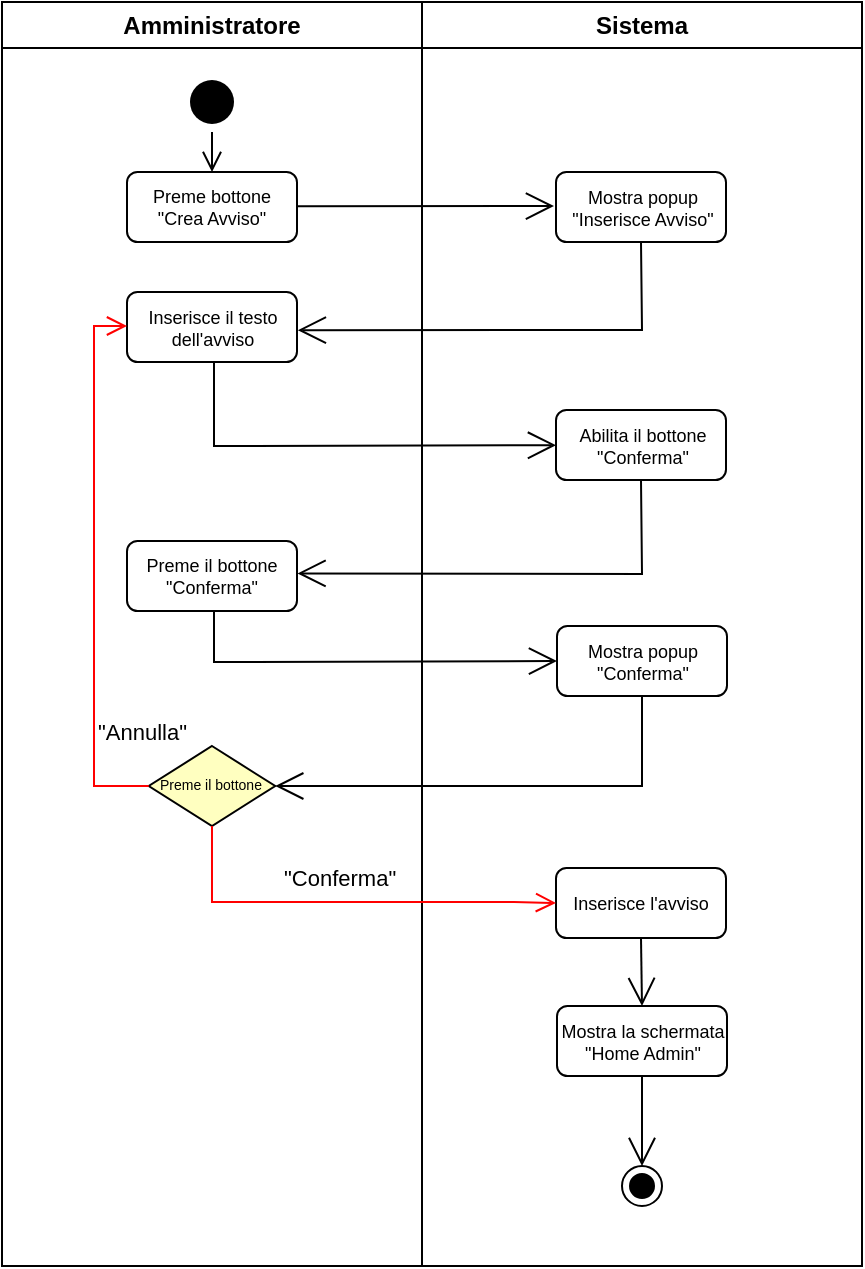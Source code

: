<mxfile version="20.7.4" type="github"><diagram name="Page-1" id="e7e014a7-5840-1c2e-5031-d8a46d1fe8dd"><mxGraphModel dx="1050" dy="541" grid="1" gridSize="10" guides="1" tooltips="1" connect="1" arrows="1" fold="1" page="1" pageScale="1" pageWidth="827" pageHeight="1169" background="none" math="0" shadow="0"><root><mxCell id="0"/><mxCell id="1" parent="0"/><mxCell id="2" value="Amministratore" style="swimlane;whiteSpace=wrap" parent="1" vertex="1"><mxGeometry x="199" y="269" width="210" height="632" as="geometry"/></mxCell><mxCell id="5" value="" style="ellipse;shape=startState;fillColor=#000000;strokeColor=none;" parent="2" vertex="1"><mxGeometry x="90" y="35" width="30" height="30" as="geometry"/></mxCell><mxCell id="6" value="" style="edgeStyle=elbowEdgeStyle;elbow=horizontal;verticalAlign=bottom;endArrow=open;endSize=8;strokeColor=#000000;endFill=1;rounded=0;exitX=0.5;exitY=1;exitDx=0;exitDy=0;entryX=0.5;entryY=0;entryDx=0;entryDy=0;" parent="2" source="5" target="7" edge="1"><mxGeometry x="-5" y="20" as="geometry"><mxPoint x="106" y="95" as="targetPoint"/><mxPoint x="100" y="235" as="sourcePoint"/><Array as="points"/><mxPoint x="-22" y="7" as="offset"/></mxGeometry></mxCell><mxCell id="7" value="Preme bottone &#10;&quot;Crea Avviso&quot;" style="strokeColor=#000000;fontSize=9;rounded=1;" parent="2" vertex="1"><mxGeometry x="62.5" y="85" width="85" height="35" as="geometry"/></mxCell><mxCell id="6g-HTM0S1k2ODJPTNiSh-11" value="Inserisce il testo dell'avviso" style="strokeColor=#000000;fontSize=9;rounded=1;whiteSpace=wrap;" parent="2" vertex="1"><mxGeometry x="62.5" y="145" width="85" height="35" as="geometry"/></mxCell><mxCell id="6g-HTM0S1k2ODJPTNiSh-17" value="Preme il bottone&#10;&quot;Conferma&quot;" style="strokeColor=#000000;fontSize=9;rounded=1;" parent="2" vertex="1"><mxGeometry x="62.5" y="269.5" width="85" height="35" as="geometry"/></mxCell><mxCell id="6g-HTM0S1k2ODJPTNiSh-40" value="Preme il bottone" style="rhombus;fillColor=#ffffc0;strokeColor=#000000;whiteSpace=wrap;spacing=0;fontSize=7;align=center;" parent="2" vertex="1"><mxGeometry x="73.37" y="372" width="63.25" height="40" as="geometry"/></mxCell><mxCell id="UzlWCXATm1WBqgjQzwxq-9" value="&lt;font style=&quot;font-size: 11px;&quot;&gt;&quot;Annulla&quot;&lt;br&gt;&lt;/font&gt;" style="edgeStyle=orthogonalEdgeStyle;html=1;align=left;verticalAlign=top;endArrow=open;endSize=8;strokeColor=#ff0000;rounded=0;labelBackgroundColor=none;fontSize=7;exitX=0;exitY=0.5;exitDx=0;exitDy=0;entryX=0;entryY=0.5;entryDx=0;entryDy=0;" parent="2" source="6g-HTM0S1k2ODJPTNiSh-40" target="6g-HTM0S1k2ODJPTNiSh-11" edge="1"><mxGeometry x="-0.509" relative="1" as="geometry"><mxPoint x="56" y="495" as="targetPoint"/><mxPoint x="26" y="545" as="sourcePoint"/><mxPoint as="offset"/><Array as="points"><mxPoint x="46" y="392"/><mxPoint x="46" y="162"/><mxPoint x="63" y="162"/></Array></mxGeometry></mxCell><mxCell id="3" value="Sistema" style="swimlane;whiteSpace=wrap;startSize=23;" parent="1" vertex="1"><mxGeometry x="409" y="269" width="220" height="632" as="geometry"/></mxCell><mxCell id="6g-HTM0S1k2ODJPTNiSh-7" value="" style="endArrow=open;endFill=1;endSize=12;html=1;rounded=0;fontSize=9;strokeWidth=1;" parent="3" edge="1"><mxGeometry width="160" relative="1" as="geometry"><mxPoint x="-62.5" y="102.08" as="sourcePoint"/><mxPoint x="66" y="102" as="targetPoint"/></mxGeometry></mxCell><mxCell id="6g-HTM0S1k2ODJPTNiSh-8" value="Mostra popup&lt;br&gt;&quot;Inserisce Avviso&quot;" style="html=1;fontSize=9;rounded=1;" parent="3" vertex="1"><mxGeometry x="67" y="85" width="85" height="35" as="geometry"/></mxCell><mxCell id="6g-HTM0S1k2ODJPTNiSh-15" value="Abilita il bottone&lt;br&gt;&quot;Conferma&quot;" style="html=1;fontSize=9;rounded=1;" parent="3" vertex="1"><mxGeometry x="67" y="204" width="85" height="35" as="geometry"/></mxCell><mxCell id="6g-HTM0S1k2ODJPTNiSh-18" value="" style="endArrow=open;endFill=1;endSize=12;html=1;rounded=0;fontSize=9;entryX=0;entryY=0.5;entryDx=0;entryDy=0;" parent="3" target="PfrHMh_Dn4pyisZu5Zgk-7" edge="1"><mxGeometry width="160" relative="1" as="geometry"><mxPoint x="-104" y="305" as="sourcePoint"/><mxPoint x="36" y="333" as="targetPoint"/><Array as="points"><mxPoint x="-104" y="330"/></Array></mxGeometry></mxCell><mxCell id="UzlWCXATm1WBqgjQzwxq-12" value="Mostra la schermata&lt;br&gt;&quot;Home Admin&quot;" style="html=1;fontSize=9;rounded=1;" parent="3" vertex="1"><mxGeometry x="67.5" y="502" width="85" height="35" as="geometry"/></mxCell><mxCell id="UzlWCXATm1WBqgjQzwxq-14" value="" style="ellipse;html=1;shape=endState;fillColor=#000000;strokeColor=#000000;" parent="3" vertex="1"><mxGeometry x="100" y="582" width="20" height="20" as="geometry"/></mxCell><mxCell id="UzlWCXATm1WBqgjQzwxq-13" value="" style="endArrow=open;endFill=1;endSize=12;html=1;rounded=0;exitX=0.5;exitY=1;exitDx=0;exitDy=0;" parent="3" source="UzlWCXATm1WBqgjQzwxq-12" target="UzlWCXATm1WBqgjQzwxq-14" edge="1"><mxGeometry width="160" relative="1" as="geometry"><mxPoint x="56" y="602" as="sourcePoint"/><mxPoint x="110" y="572" as="targetPoint"/></mxGeometry></mxCell><mxCell id="PfrHMh_Dn4pyisZu5Zgk-7" value="Mostra popup&lt;br&gt;&quot;Conferma&quot;" style="html=1;fontSize=9;rounded=1;" parent="3" vertex="1"><mxGeometry x="67.5" y="312" width="85" height="35" as="geometry"/></mxCell><mxCell id="PfrHMh_Dn4pyisZu5Zgk-19" value="Inserisce l'avviso" style="strokeColor=#000000;fontSize=9;rounded=1;whiteSpace=wrap;" parent="3" vertex="1"><mxGeometry x="67" y="433" width="85" height="35" as="geometry"/></mxCell><mxCell id="UzlWCXATm1WBqgjQzwxq-11" value="" style="endArrow=open;endFill=1;endSize=12;html=1;rounded=0;exitX=0.5;exitY=1;exitDx=0;exitDy=0;entryX=0.5;entryY=0;entryDx=0;entryDy=0;" parent="3" source="PfrHMh_Dn4pyisZu5Zgk-19" target="UzlWCXATm1WBqgjQzwxq-12" edge="1"><mxGeometry width="160" relative="1" as="geometry"><mxPoint x="325.13" y="626" as="sourcePoint"/><mxPoint x="166" y="664" as="targetPoint"/><Array as="points"/></mxGeometry></mxCell><mxCell id="6g-HTM0S1k2ODJPTNiSh-9" value="" style="endArrow=open;endFill=1;endSize=12;html=1;rounded=0;fontSize=9;exitX=0.5;exitY=1;exitDx=0;exitDy=0;entryX=1.005;entryY=0.546;entryDx=0;entryDy=0;entryPerimeter=0;" parent="1" source="6g-HTM0S1k2ODJPTNiSh-8" target="6g-HTM0S1k2ODJPTNiSh-11" edge="1"><mxGeometry width="160" relative="1" as="geometry"><mxPoint x="519" y="394" as="sourcePoint"/><mxPoint x="355" y="433" as="targetPoint"/><Array as="points"><mxPoint x="519" y="433"/></Array></mxGeometry></mxCell><mxCell id="6g-HTM0S1k2ODJPTNiSh-16" value="" style="endArrow=open;endFill=1;endSize=12;html=1;rounded=0;fontSize=9;exitX=0.5;exitY=1;exitDx=0;exitDy=0;entryX=1.003;entryY=0.463;entryDx=0;entryDy=0;entryPerimeter=0;" parent="1" source="6g-HTM0S1k2ODJPTNiSh-15" target="6g-HTM0S1k2ODJPTNiSh-17" edge="1"><mxGeometry width="160" relative="1" as="geometry"><mxPoint x="415" y="614" as="sourcePoint"/><mxPoint x="355" y="555" as="targetPoint"/><Array as="points"><mxPoint x="519" y="555"/></Array></mxGeometry></mxCell><mxCell id="UzlWCXATm1WBqgjQzwxq-8" value="&lt;font style=&quot;font-size: 11px;&quot;&gt;&quot;Conferma&quot;&lt;br&gt;&lt;/font&gt;" style="edgeStyle=orthogonalEdgeStyle;html=1;align=left;verticalAlign=top;endArrow=open;endSize=8;strokeColor=#ff0000;rounded=0;labelBackgroundColor=none;fontSize=7;exitX=0.5;exitY=1;exitDx=0;exitDy=0;entryX=0;entryY=0.5;entryDx=0;entryDy=0;" parent="1" source="6g-HTM0S1k2ODJPTNiSh-40" target="PfrHMh_Dn4pyisZu5Zgk-19" edge="1"><mxGeometry x="-0.313" y="25" relative="1" as="geometry"><mxPoint x="455" y="731" as="targetPoint"/><mxPoint x="304.005" y="851" as="sourcePoint"/><Array as="points"><mxPoint x="304" y="719"/><mxPoint x="455" y="719"/></Array><mxPoint as="offset"/></mxGeometry></mxCell><mxCell id="6g-HTM0S1k2ODJPTNiSh-13" value="" style="endArrow=open;endFill=1;endSize=12;html=1;rounded=0;fontSize=9;exitX=0.5;exitY=1;exitDx=0;exitDy=0;sourcePerimeterSpacing=0;startSize=6;" parent="1" target="6g-HTM0S1k2ODJPTNiSh-15" edge="1"><mxGeometry width="160" relative="1" as="geometry"><mxPoint x="305" y="449" as="sourcePoint"/><mxPoint x="455" y="491" as="targetPoint"/><Array as="points"><mxPoint x="305" y="491"/></Array></mxGeometry></mxCell><mxCell id="PfrHMh_Dn4pyisZu5Zgk-9" value="" style="endArrow=open;endFill=1;endSize=12;html=1;rounded=0;sourcePerimeterSpacing=0;entryX=1;entryY=0.5;entryDx=0;entryDy=0;exitX=0.5;exitY=1;exitDx=0;exitDy=0;" parent="1" source="PfrHMh_Dn4pyisZu5Zgk-7" target="6g-HTM0S1k2ODJPTNiSh-40" edge="1"><mxGeometry width="160" relative="1" as="geometry"><mxPoint x="435" y="711" as="sourcePoint"/><mxPoint x="346.5" y="663.5" as="targetPoint"/><Array as="points"><mxPoint x="519" y="661"/></Array></mxGeometry></mxCell></root></mxGraphModel></diagram></mxfile>